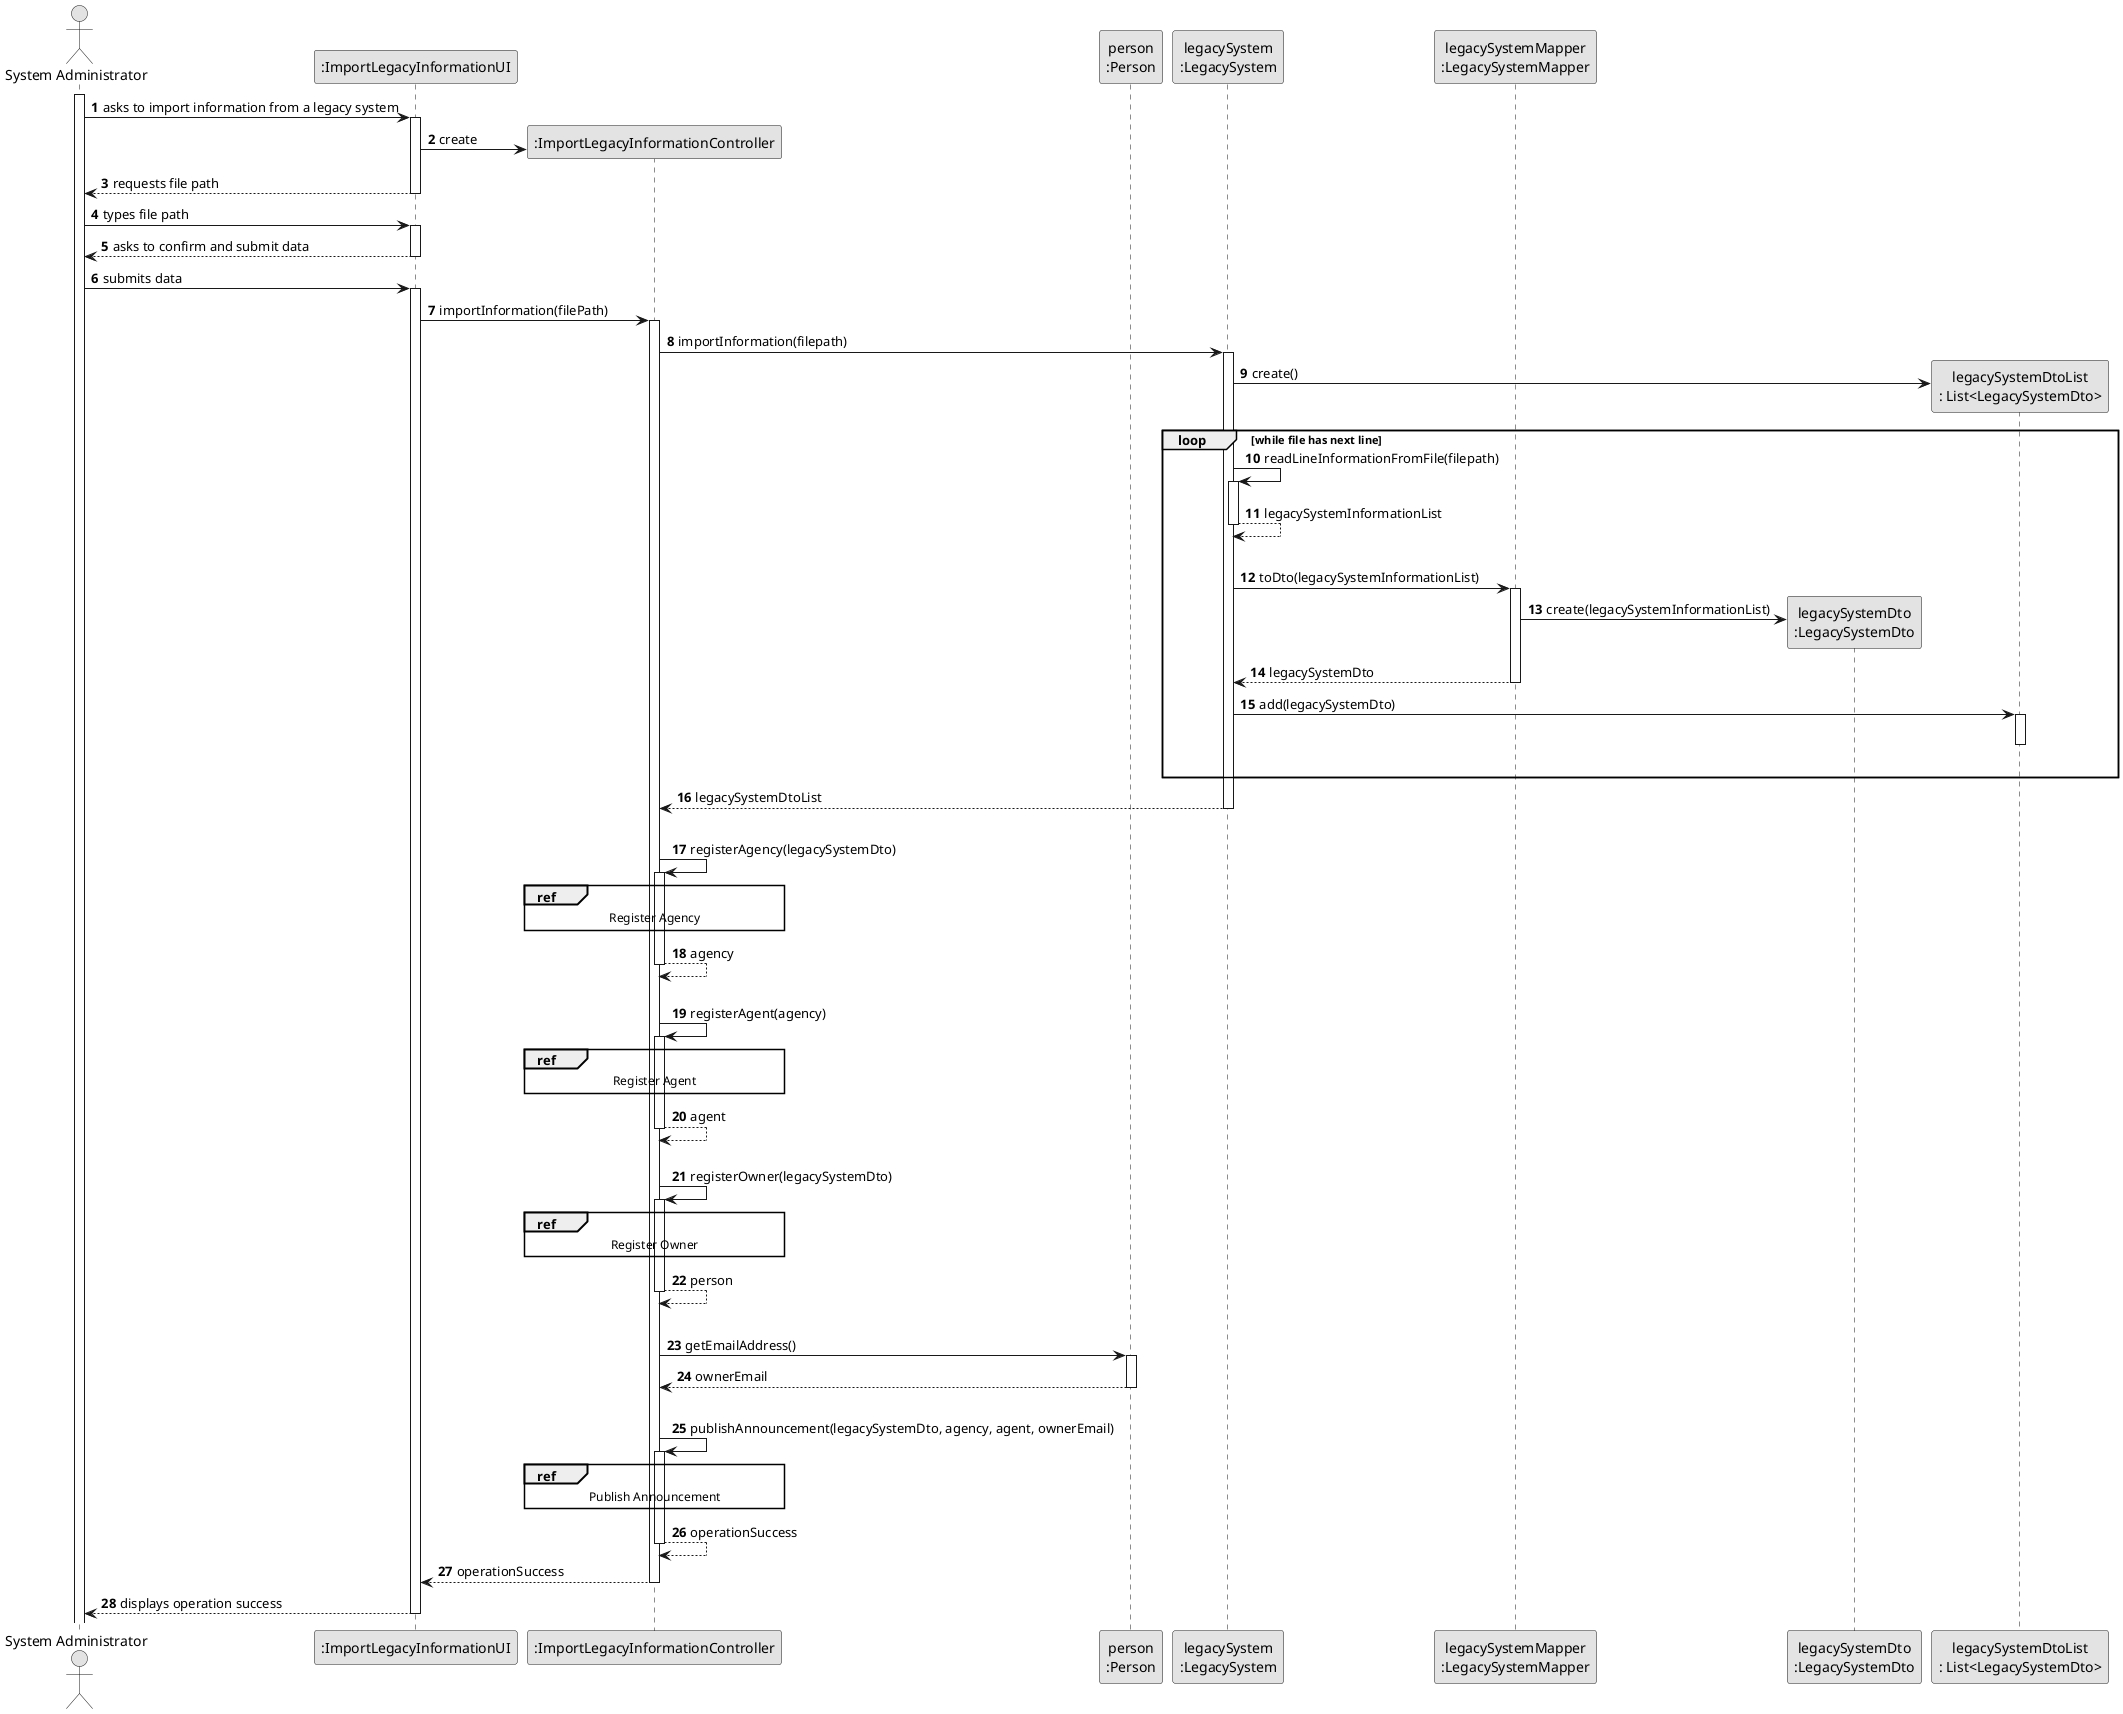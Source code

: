 @startuml
skinparam monochrome true
skinparam packageStyle rectangle
skinparam shadowing false

autonumber

'hide footbox
actor "System Administrator" as ADM
participant ":ImportLegacyInformationUI" as UI
participant ":ImportLegacyInformationController" as CTRL
participant "person\n:Person" as PERSON
participant "legacySystem\n:LegacySystem" as LS
participant "legacySystemMapper\n:LegacySystemMapper" as LSMapper
participant "legacySystemDto\n:LegacySystemDto" as LSDto
participant "legacySystemDtoList\n: List<LegacySystemDto>" as LsDtoList
activate ADM

    ADM -> UI : asks to import information from a legacy system
    activate UI

    UI -> CTRL**: create

    UI --> ADM : requests file path
    deactivate UI

    ADM -> UI : types file path
    activate UI

    UI --> ADM : asks to confirm and submit data
    deactivate UI

    ADM -> UI : submits data
    activate UI

    UI -> CTRL: importInformation(filePath)
    activate CTRL

      CTRL -> LS: importInformation(filepath)
      activate LS

      LS -> LsDtoList**: create()

      loop while file has next line

      LS -> LS : readLineInformationFromFile(filepath)
      activate LS

      LS --> LS: legacySystemInformationList
      deactivate LS

      |||
      LS -> LSMapper : toDto(legacySystemInformationList)
      activate LSMapper

      LSMapper -> LSDto** : create(legacySystemInformationList)

      LSMapper --> LS : legacySystemDto
      deactivate LSMapper

      LS -> LsDtoList : add(legacySystemDto)
      activate LsDtoList
      deactivate LsDtoList

      |||
       end loop


    LS --> CTRL : legacySystemDtoList
    deactivate LS

    |||
    CTRL -> CTRL : registerAgency(legacySystemDto)
    activate CTRL
    ref over CTRL
        Register Agency
    end ref
    CTRL --> CTRL : agency
    deactivate CTRL
    |||

    CTRL -> CTRL : registerAgent(agency)
    activate CTRL
    ref over CTRL
        Register Agent
    end ref
    CTRL --> CTRL : agent
    deactivate CTRL
    |||

    CTRL -> CTRL : registerOwner(legacySystemDto)
    activate CTRL
    ref over CTRL
        Register Owner
    end ref
    CTRL --> CTRL: person
    deactivate CTRL
    |||
    CTRL -> PERSON : getEmailAddress()
    activate PERSON

    PERSON --> CTRL : ownerEmail
    deactivate PERSON
|||
    CTRL -> CTRL : publishAnnouncement(legacySystemDto, agency, agent, ownerEmail)
    activate CTRL
    ref over CTRL
        Publish Announcement
    end ref
        CTRL --> CTRL : operationSuccess
    deactivate CTRL


    CTRL --> UI: operationSuccess
    deactivate CTRL

    UI --> ADM : displays operation success
    deactivate UI

@enduml